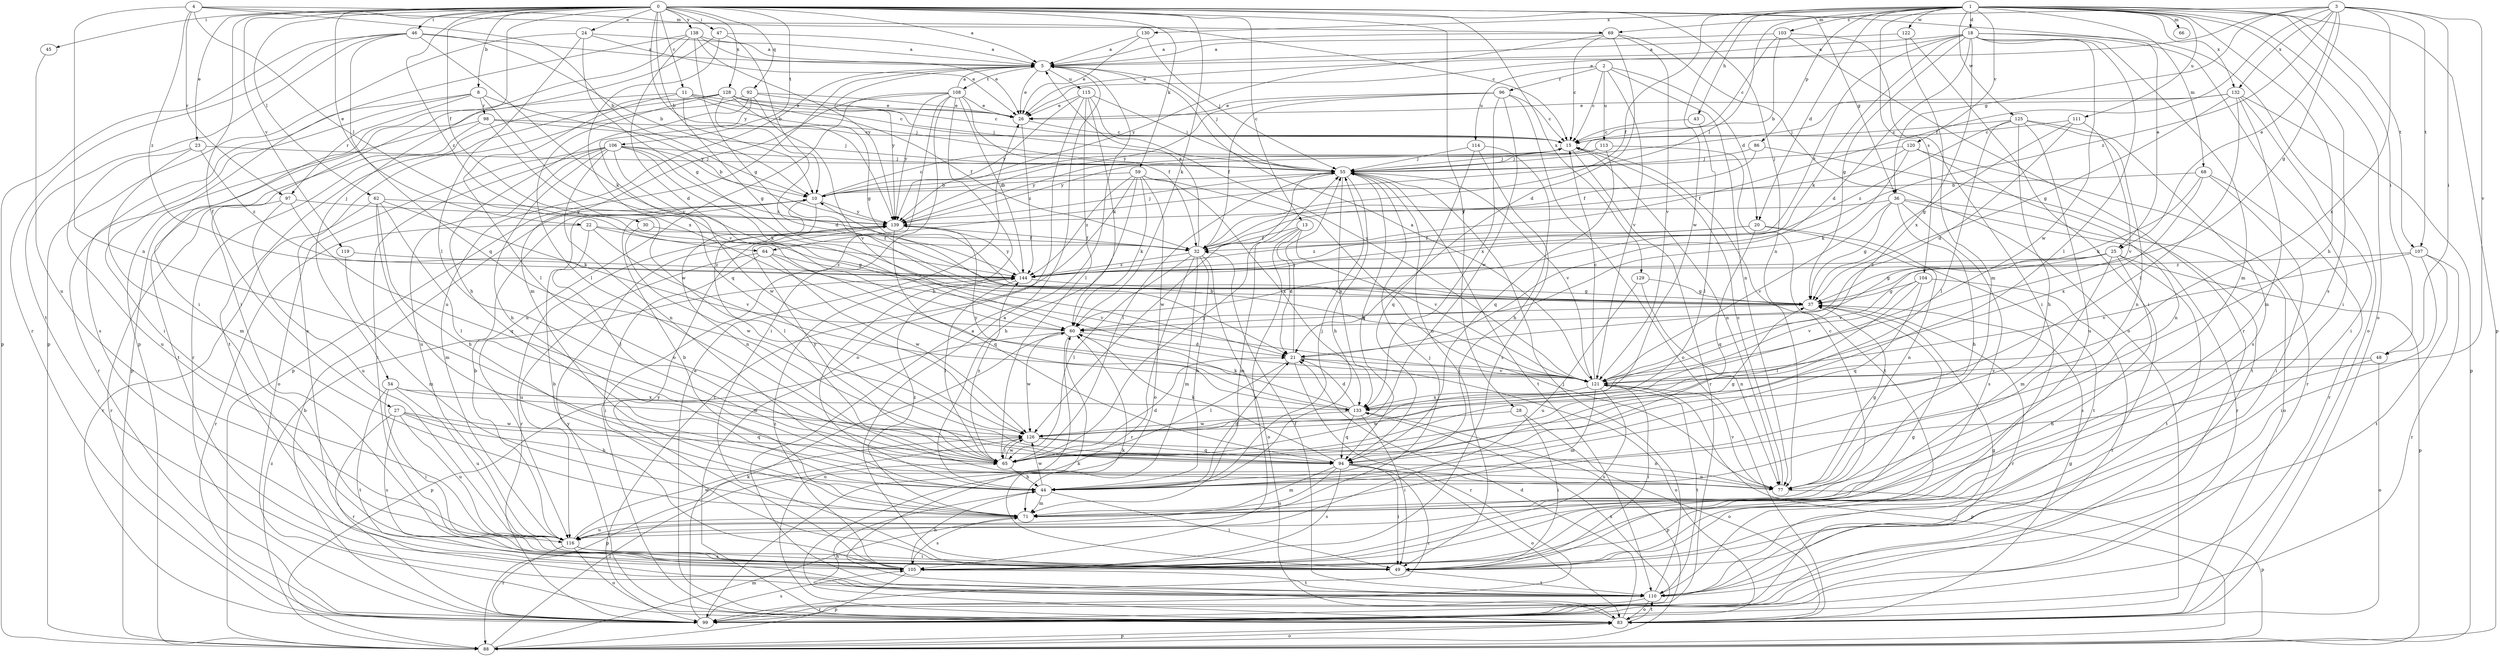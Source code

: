 strict digraph  {
0;
1;
2;
3;
4;
5;
8;
10;
11;
13;
15;
18;
20;
21;
22;
23;
24;
25;
26;
27;
28;
30;
32;
36;
37;
43;
44;
45;
46;
47;
48;
49;
54;
55;
59;
60;
62;
64;
65;
66;
68;
69;
71;
77;
83;
86;
88;
92;
94;
96;
97;
98;
99;
103;
104;
105;
106;
107;
108;
110;
111;
113;
114;
115;
116;
119;
120;
121;
122;
125;
126;
128;
129;
130;
132;
133;
138;
139;
144;
0 -> 5  [label=a];
0 -> 8  [label=b];
0 -> 10  [label=b];
0 -> 11  [label=c];
0 -> 13  [label=c];
0 -> 22  [label=e];
0 -> 23  [label=e];
0 -> 24  [label=e];
0 -> 25  [label=e];
0 -> 27  [label=f];
0 -> 28  [label=f];
0 -> 30  [label=f];
0 -> 36  [label=g];
0 -> 45  [label=i];
0 -> 46  [label=i];
0 -> 47  [label=i];
0 -> 54  [label=j];
0 -> 59  [label=k];
0 -> 60  [label=k];
0 -> 62  [label=l];
0 -> 77  [label=n];
0 -> 92  [label=q];
0 -> 106  [label=t];
0 -> 119  [label=v];
0 -> 128  [label=x];
0 -> 129  [label=x];
0 -> 138  [label=y];
0 -> 139  [label=y];
0 -> 144  [label=z];
1 -> 18  [label=d];
1 -> 20  [label=d];
1 -> 32  [label=f];
1 -> 43  [label=h];
1 -> 44  [label=h];
1 -> 48  [label=i];
1 -> 64  [label=l];
1 -> 66  [label=m];
1 -> 68  [label=m];
1 -> 83  [label=o];
1 -> 86  [label=p];
1 -> 88  [label=p];
1 -> 103  [label=s];
1 -> 104  [label=s];
1 -> 105  [label=s];
1 -> 107  [label=t];
1 -> 111  [label=u];
1 -> 120  [label=v];
1 -> 122  [label=w];
1 -> 125  [label=w];
1 -> 126  [label=w];
1 -> 130  [label=x];
1 -> 132  [label=x];
2 -> 15  [label=c];
2 -> 20  [label=d];
2 -> 77  [label=n];
2 -> 96  [label=r];
2 -> 113  [label=u];
2 -> 114  [label=u];
2 -> 121  [label=v];
3 -> 25  [label=e];
3 -> 26  [label=e];
3 -> 32  [label=f];
3 -> 36  [label=g];
3 -> 37  [label=g];
3 -> 48  [label=i];
3 -> 69  [label=m];
3 -> 107  [label=t];
3 -> 121  [label=v];
3 -> 132  [label=x];
3 -> 133  [label=x];
3 -> 144  [label=z];
4 -> 10  [label=b];
4 -> 15  [label=c];
4 -> 64  [label=l];
4 -> 69  [label=m];
4 -> 77  [label=n];
4 -> 97  [label=r];
4 -> 144  [label=z];
5 -> 26  [label=e];
5 -> 55  [label=j];
5 -> 71  [label=m];
5 -> 108  [label=t];
5 -> 115  [label=u];
5 -> 116  [label=u];
5 -> 139  [label=y];
8 -> 49  [label=i];
8 -> 97  [label=r];
8 -> 98  [label=r];
8 -> 105  [label=s];
8 -> 121  [label=v];
8 -> 139  [label=y];
10 -> 15  [label=c];
10 -> 65  [label=l];
10 -> 77  [label=n];
10 -> 139  [label=y];
11 -> 15  [label=c];
11 -> 26  [label=e];
11 -> 37  [label=g];
11 -> 55  [label=j];
11 -> 65  [label=l];
11 -> 88  [label=p];
13 -> 21  [label=d];
13 -> 32  [label=f];
13 -> 71  [label=m];
13 -> 105  [label=s];
13 -> 121  [label=v];
15 -> 55  [label=j];
15 -> 77  [label=n];
15 -> 99  [label=r];
15 -> 139  [label=y];
18 -> 5  [label=a];
18 -> 21  [label=d];
18 -> 26  [label=e];
18 -> 37  [label=g];
18 -> 49  [label=i];
18 -> 60  [label=k];
18 -> 65  [label=l];
18 -> 71  [label=m];
18 -> 83  [label=o];
18 -> 126  [label=w];
18 -> 133  [label=x];
18 -> 144  [label=z];
20 -> 32  [label=f];
20 -> 77  [label=n];
20 -> 94  [label=q];
20 -> 110  [label=t];
20 -> 144  [label=z];
21 -> 55  [label=j];
21 -> 65  [label=l];
21 -> 83  [label=o];
21 -> 99  [label=r];
21 -> 121  [label=v];
22 -> 32  [label=f];
22 -> 37  [label=g];
22 -> 65  [label=l];
22 -> 99  [label=r];
22 -> 121  [label=v];
23 -> 55  [label=j];
23 -> 71  [label=m];
23 -> 116  [label=u];
23 -> 144  [label=z];
24 -> 5  [label=a];
24 -> 26  [label=e];
24 -> 37  [label=g];
24 -> 65  [label=l];
24 -> 88  [label=p];
25 -> 37  [label=g];
25 -> 71  [label=m];
25 -> 88  [label=p];
25 -> 105  [label=s];
25 -> 110  [label=t];
25 -> 121  [label=v];
25 -> 144  [label=z];
26 -> 15  [label=c];
26 -> 144  [label=z];
27 -> 44  [label=h];
27 -> 94  [label=q];
27 -> 99  [label=r];
27 -> 105  [label=s];
27 -> 116  [label=u];
27 -> 126  [label=w];
28 -> 49  [label=i];
28 -> 83  [label=o];
28 -> 126  [label=w];
30 -> 32  [label=f];
30 -> 126  [label=w];
32 -> 5  [label=a];
32 -> 44  [label=h];
32 -> 65  [label=l];
32 -> 71  [label=m];
32 -> 83  [label=o];
32 -> 99  [label=r];
32 -> 144  [label=z];
36 -> 37  [label=g];
36 -> 44  [label=h];
36 -> 83  [label=o];
36 -> 99  [label=r];
36 -> 105  [label=s];
36 -> 121  [label=v];
36 -> 139  [label=y];
37 -> 60  [label=k];
37 -> 99  [label=r];
43 -> 15  [label=c];
43 -> 65  [label=l];
44 -> 21  [label=d];
44 -> 49  [label=i];
44 -> 55  [label=j];
44 -> 71  [label=m];
44 -> 126  [label=w];
45 -> 116  [label=u];
46 -> 5  [label=a];
46 -> 10  [label=b];
46 -> 60  [label=k];
46 -> 88  [label=p];
46 -> 94  [label=q];
46 -> 99  [label=r];
46 -> 110  [label=t];
47 -> 5  [label=a];
47 -> 10  [label=b];
47 -> 49  [label=i];
47 -> 133  [label=x];
48 -> 44  [label=h];
48 -> 83  [label=o];
48 -> 121  [label=v];
49 -> 5  [label=a];
49 -> 60  [label=k];
49 -> 110  [label=t];
54 -> 49  [label=i];
54 -> 110  [label=t];
54 -> 116  [label=u];
54 -> 126  [label=w];
54 -> 133  [label=x];
55 -> 10  [label=b];
55 -> 44  [label=h];
55 -> 49  [label=i];
55 -> 65  [label=l];
55 -> 94  [label=q];
55 -> 110  [label=t];
55 -> 121  [label=v];
55 -> 126  [label=w];
55 -> 133  [label=x];
59 -> 10  [label=b];
59 -> 44  [label=h];
59 -> 60  [label=k];
59 -> 77  [label=n];
59 -> 83  [label=o];
59 -> 99  [label=r];
59 -> 133  [label=x];
59 -> 144  [label=z];
60 -> 21  [label=d];
60 -> 83  [label=o];
60 -> 88  [label=p];
60 -> 126  [label=w];
62 -> 44  [label=h];
62 -> 60  [label=k];
62 -> 65  [label=l];
62 -> 71  [label=m];
62 -> 99  [label=r];
62 -> 139  [label=y];
64 -> 49  [label=i];
64 -> 116  [label=u];
64 -> 121  [label=v];
64 -> 126  [label=w];
64 -> 144  [label=z];
65 -> 21  [label=d];
65 -> 44  [label=h];
65 -> 55  [label=j];
65 -> 126  [label=w];
65 -> 139  [label=y];
65 -> 144  [label=z];
68 -> 10  [label=b];
68 -> 49  [label=i];
68 -> 60  [label=k];
68 -> 99  [label=r];
68 -> 133  [label=x];
69 -> 5  [label=a];
69 -> 15  [label=c];
69 -> 21  [label=d];
69 -> 83  [label=o];
69 -> 121  [label=v];
69 -> 139  [label=y];
71 -> 10  [label=b];
71 -> 15  [label=c];
71 -> 105  [label=s];
71 -> 116  [label=u];
71 -> 144  [label=z];
77 -> 15  [label=c];
77 -> 37  [label=g];
77 -> 88  [label=p];
77 -> 121  [label=v];
83 -> 21  [label=d];
83 -> 26  [label=e];
83 -> 37  [label=g];
83 -> 44  [label=h];
83 -> 88  [label=p];
83 -> 110  [label=t];
83 -> 139  [label=y];
86 -> 32  [label=f];
86 -> 55  [label=j];
86 -> 110  [label=t];
88 -> 65  [label=l];
88 -> 71  [label=m];
88 -> 83  [label=o];
88 -> 144  [label=z];
92 -> 15  [label=c];
92 -> 26  [label=e];
92 -> 44  [label=h];
92 -> 94  [label=q];
92 -> 105  [label=s];
92 -> 121  [label=v];
94 -> 37  [label=g];
94 -> 49  [label=i];
94 -> 60  [label=k];
94 -> 71  [label=m];
94 -> 77  [label=n];
94 -> 83  [label=o];
94 -> 99  [label=r];
94 -> 105  [label=s];
94 -> 116  [label=u];
96 -> 15  [label=c];
96 -> 26  [label=e];
96 -> 32  [label=f];
96 -> 83  [label=o];
96 -> 126  [label=w];
96 -> 133  [label=x];
96 -> 139  [label=y];
97 -> 94  [label=q];
97 -> 99  [label=r];
97 -> 116  [label=u];
97 -> 139  [label=y];
98 -> 15  [label=c];
98 -> 55  [label=j];
98 -> 99  [label=r];
98 -> 110  [label=t];
98 -> 126  [label=w];
99 -> 10  [label=b];
99 -> 60  [label=k];
99 -> 105  [label=s];
99 -> 133  [label=x];
103 -> 5  [label=a];
103 -> 10  [label=b];
103 -> 15  [label=c];
103 -> 49  [label=i];
103 -> 99  [label=r];
104 -> 37  [label=g];
104 -> 65  [label=l];
104 -> 94  [label=q];
104 -> 99  [label=r];
104 -> 121  [label=v];
105 -> 10  [label=b];
105 -> 37  [label=g];
105 -> 44  [label=h];
105 -> 88  [label=p];
105 -> 110  [label=t];
105 -> 139  [label=y];
105 -> 144  [label=z];
106 -> 10  [label=b];
106 -> 44  [label=h];
106 -> 49  [label=i];
106 -> 55  [label=j];
106 -> 60  [label=k];
106 -> 77  [label=n];
106 -> 83  [label=o];
106 -> 116  [label=u];
106 -> 126  [label=w];
106 -> 144  [label=z];
107 -> 49  [label=i];
107 -> 99  [label=r];
107 -> 110  [label=t];
107 -> 121  [label=v];
107 -> 144  [label=z];
108 -> 5  [label=a];
108 -> 26  [label=e];
108 -> 32  [label=f];
108 -> 44  [label=h];
108 -> 49  [label=i];
108 -> 83  [label=o];
108 -> 88  [label=p];
108 -> 116  [label=u];
108 -> 139  [label=y];
108 -> 144  [label=z];
110 -> 5  [label=a];
110 -> 32  [label=f];
110 -> 37  [label=g];
110 -> 55  [label=j];
110 -> 60  [label=k];
110 -> 83  [label=o];
110 -> 99  [label=r];
111 -> 15  [label=c];
111 -> 21  [label=d];
111 -> 37  [label=g];
111 -> 121  [label=v];
113 -> 55  [label=j];
113 -> 94  [label=q];
113 -> 110  [label=t];
113 -> 139  [label=y];
114 -> 44  [label=h];
114 -> 55  [label=j];
114 -> 94  [label=q];
114 -> 105  [label=s];
115 -> 26  [label=e];
115 -> 55  [label=j];
115 -> 60  [label=k];
115 -> 65  [label=l];
115 -> 83  [label=o];
115 -> 121  [label=v];
115 -> 139  [label=y];
116 -> 10  [label=b];
116 -> 49  [label=i];
116 -> 55  [label=j];
116 -> 83  [label=o];
116 -> 99  [label=r];
116 -> 105  [label=s];
116 -> 126  [label=w];
119 -> 71  [label=m];
119 -> 144  [label=z];
120 -> 32  [label=f];
120 -> 55  [label=j];
120 -> 60  [label=k];
120 -> 77  [label=n];
120 -> 99  [label=r];
121 -> 5  [label=a];
121 -> 10  [label=b];
121 -> 15  [label=c];
121 -> 49  [label=i];
121 -> 71  [label=m];
121 -> 88  [label=p];
121 -> 105  [label=s];
121 -> 110  [label=t];
121 -> 133  [label=x];
122 -> 5  [label=a];
122 -> 49  [label=i];
122 -> 71  [label=m];
125 -> 15  [label=c];
125 -> 44  [label=h];
125 -> 65  [label=l];
125 -> 77  [label=n];
125 -> 105  [label=s];
125 -> 116  [label=u];
125 -> 144  [label=z];
126 -> 65  [label=l];
126 -> 77  [label=n];
126 -> 88  [label=p];
126 -> 94  [label=q];
128 -> 21  [label=d];
128 -> 26  [label=e];
128 -> 32  [label=f];
128 -> 37  [label=g];
128 -> 55  [label=j];
128 -> 65  [label=l];
128 -> 99  [label=r];
128 -> 110  [label=t];
129 -> 37  [label=g];
129 -> 77  [label=n];
129 -> 116  [label=u];
130 -> 5  [label=a];
130 -> 26  [label=e];
130 -> 55  [label=j];
132 -> 26  [label=e];
132 -> 37  [label=g];
132 -> 49  [label=i];
132 -> 55  [label=j];
132 -> 65  [label=l];
132 -> 71  [label=m];
132 -> 88  [label=p];
133 -> 21  [label=d];
133 -> 49  [label=i];
133 -> 60  [label=k];
133 -> 88  [label=p];
133 -> 94  [label=q];
133 -> 126  [label=w];
133 -> 139  [label=y];
138 -> 5  [label=a];
138 -> 21  [label=d];
138 -> 26  [label=e];
138 -> 37  [label=g];
138 -> 49  [label=i];
138 -> 88  [label=p];
138 -> 139  [label=y];
139 -> 32  [label=f];
139 -> 55  [label=j];
139 -> 94  [label=q];
139 -> 99  [label=r];
144 -> 37  [label=g];
144 -> 65  [label=l];
144 -> 139  [label=y];
}
